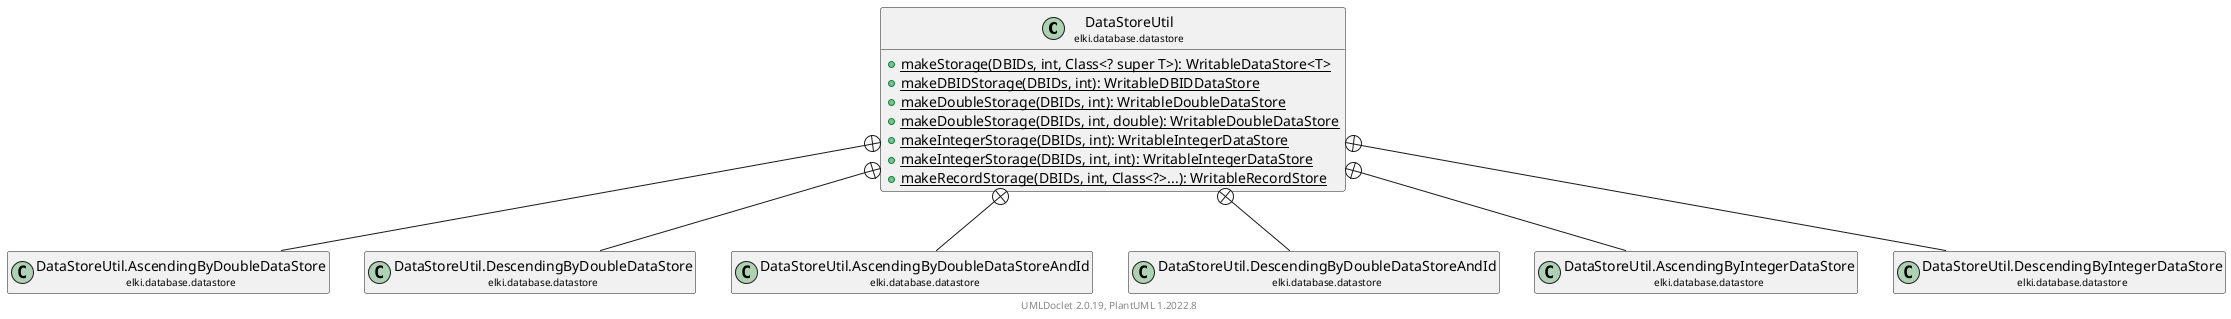 @startuml
    remove .*\.(Instance|Par|Parameterizer|Factory)$
    set namespaceSeparator none
    hide empty fields
    hide empty methods

    class "<size:14>DataStoreUtil\n<size:10>elki.database.datastore" as elki.database.datastore.DataStoreUtil [[DataStoreUtil.html]] {
        {static} +makeStorage(DBIDs, int, Class<? super T>): WritableDataStore<T>
        {static} +makeDBIDStorage(DBIDs, int): WritableDBIDDataStore
        {static} +makeDoubleStorage(DBIDs, int): WritableDoubleDataStore
        {static} +makeDoubleStorage(DBIDs, int, double): WritableDoubleDataStore
        {static} +makeIntegerStorage(DBIDs, int): WritableIntegerDataStore
        {static} +makeIntegerStorage(DBIDs, int, int): WritableIntegerDataStore
        {static} +makeRecordStorage(DBIDs, int, Class<?>...): WritableRecordStore
    }
    class "<size:14>DataStoreUtil.AscendingByDoubleDataStore\n<size:10>elki.database.datastore" as elki.database.datastore.DataStoreUtil.AscendingByDoubleDataStore [[DataStoreUtil.AscendingByDoubleDataStore.html]]
    class "<size:14>DataStoreUtil.DescendingByDoubleDataStore\n<size:10>elki.database.datastore" as elki.database.datastore.DataStoreUtil.DescendingByDoubleDataStore [[DataStoreUtil.DescendingByDoubleDataStore.html]]
    class "<size:14>DataStoreUtil.AscendingByDoubleDataStoreAndId\n<size:10>elki.database.datastore" as elki.database.datastore.DataStoreUtil.AscendingByDoubleDataStoreAndId [[DataStoreUtil.AscendingByDoubleDataStoreAndId.html]]
    class "<size:14>DataStoreUtil.DescendingByDoubleDataStoreAndId\n<size:10>elki.database.datastore" as elki.database.datastore.DataStoreUtil.DescendingByDoubleDataStoreAndId [[DataStoreUtil.DescendingByDoubleDataStoreAndId.html]]
    class "<size:14>DataStoreUtil.AscendingByIntegerDataStore\n<size:10>elki.database.datastore" as elki.database.datastore.DataStoreUtil.AscendingByIntegerDataStore [[DataStoreUtil.AscendingByIntegerDataStore.html]]
    class "<size:14>DataStoreUtil.DescendingByIntegerDataStore\n<size:10>elki.database.datastore" as elki.database.datastore.DataStoreUtil.DescendingByIntegerDataStore [[DataStoreUtil.DescendingByIntegerDataStore.html]]

    elki.database.datastore.DataStoreUtil +-- elki.database.datastore.DataStoreUtil.AscendingByDoubleDataStore
    elki.database.datastore.DataStoreUtil +-- elki.database.datastore.DataStoreUtil.DescendingByDoubleDataStore
    elki.database.datastore.DataStoreUtil +-- elki.database.datastore.DataStoreUtil.AscendingByDoubleDataStoreAndId
    elki.database.datastore.DataStoreUtil +-- elki.database.datastore.DataStoreUtil.DescendingByDoubleDataStoreAndId
    elki.database.datastore.DataStoreUtil +-- elki.database.datastore.DataStoreUtil.AscendingByIntegerDataStore
    elki.database.datastore.DataStoreUtil +-- elki.database.datastore.DataStoreUtil.DescendingByIntegerDataStore

    center footer UMLDoclet 2.0.19, PlantUML 1.2022.8
@enduml
